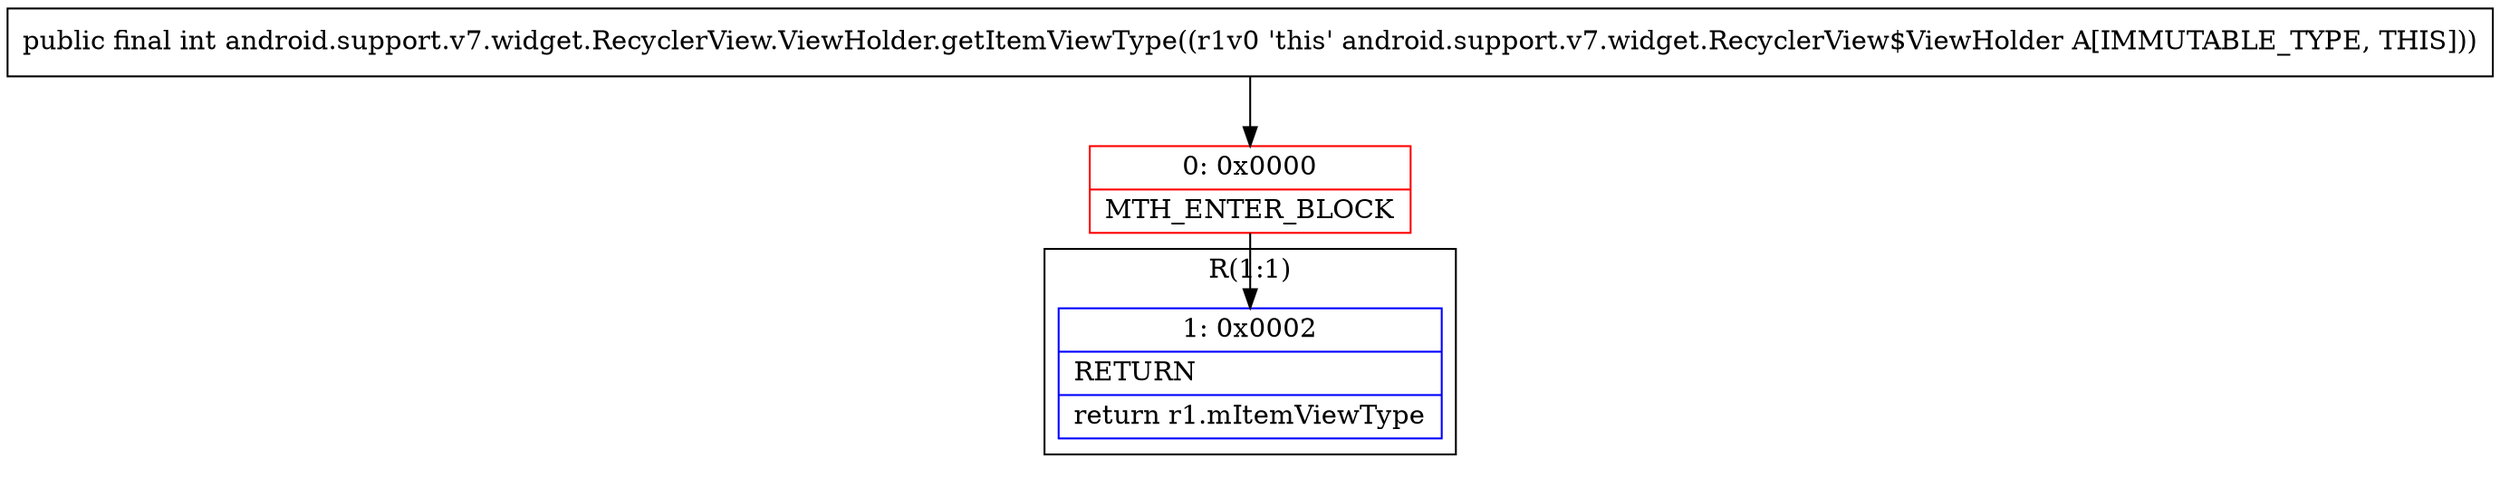 digraph "CFG forandroid.support.v7.widget.RecyclerView.ViewHolder.getItemViewType()I" {
subgraph cluster_Region_396148340 {
label = "R(1:1)";
node [shape=record,color=blue];
Node_1 [shape=record,label="{1\:\ 0x0002|RETURN\l|return r1.mItemViewType\l}"];
}
Node_0 [shape=record,color=red,label="{0\:\ 0x0000|MTH_ENTER_BLOCK\l}"];
MethodNode[shape=record,label="{public final int android.support.v7.widget.RecyclerView.ViewHolder.getItemViewType((r1v0 'this' android.support.v7.widget.RecyclerView$ViewHolder A[IMMUTABLE_TYPE, THIS])) }"];
MethodNode -> Node_0;
Node_0 -> Node_1;
}

